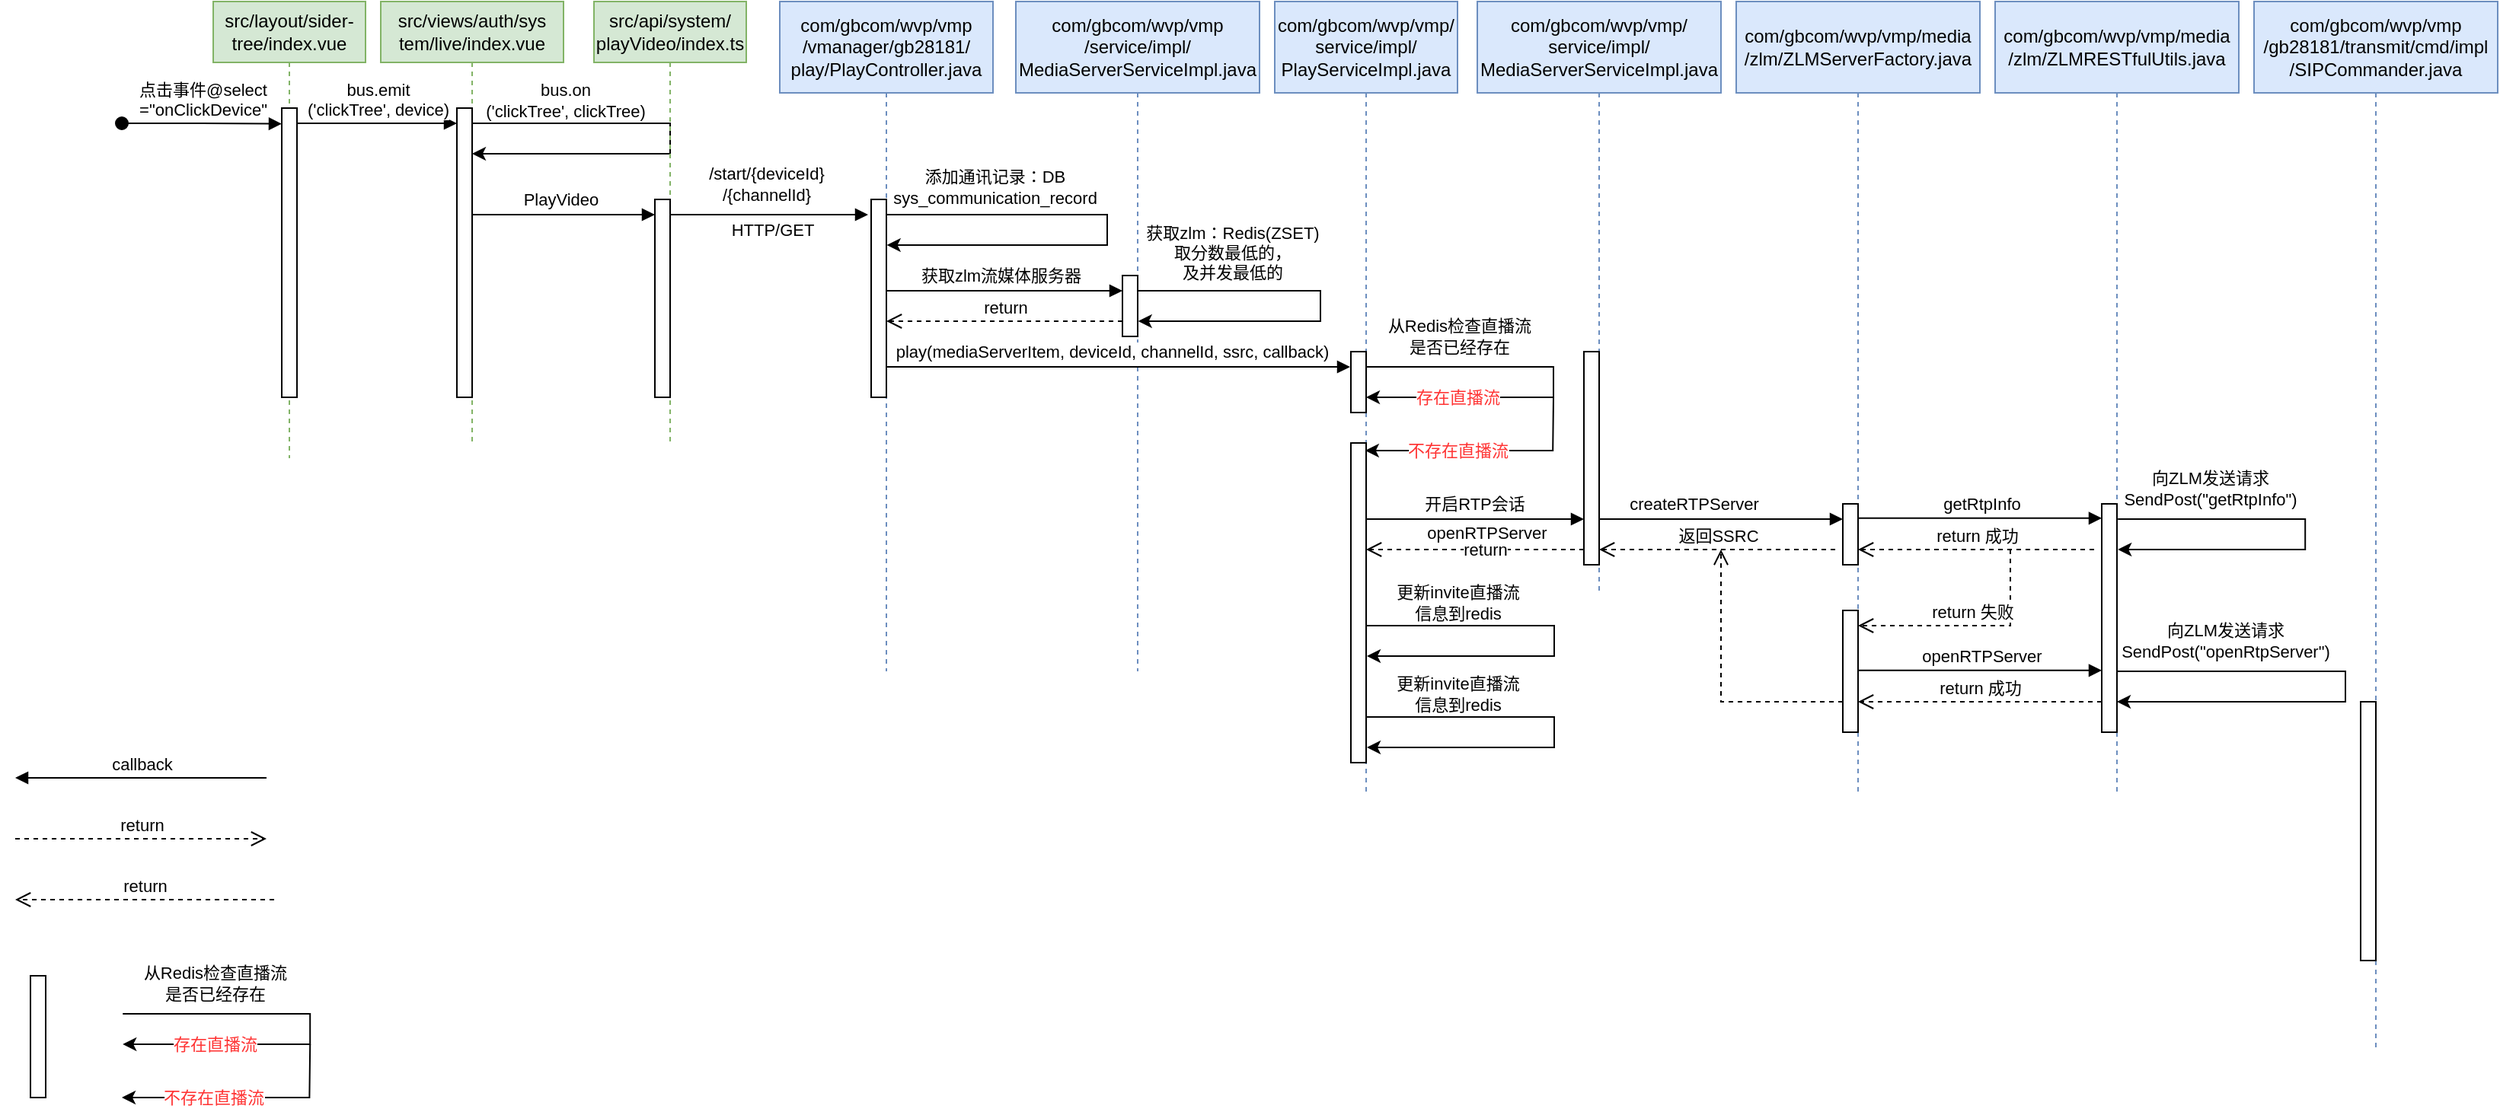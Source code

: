 <mxfile version="26.2.2">
  <diagram name="Page-1" id="2YBvvXClWsGukQMizWep">
    <mxGraphModel dx="2040" dy="708" grid="1" gridSize="10" guides="1" tooltips="1" connect="1" arrows="1" fold="1" page="1" pageScale="1" pageWidth="850" pageHeight="1100" math="0" shadow="0">
      <root>
        <mxCell id="0" />
        <mxCell id="1" parent="0" />
        <mxCell id="aM9ryv3xv72pqoxQDRHE-1" value="src/layout/sider-tree/index.vue" style="shape=umlLifeline;perimeter=lifelinePerimeter;whiteSpace=wrap;html=1;container=0;dropTarget=0;collapsible=0;recursiveResize=0;outlineConnect=0;portConstraint=eastwest;newEdgeStyle={&quot;edgeStyle&quot;:&quot;elbowEdgeStyle&quot;,&quot;elbow&quot;:&quot;vertical&quot;,&quot;curved&quot;:0,&quot;rounded&quot;:0};fillColor=#d5e8d4;strokeColor=#82b366;" parent="1" vertex="1">
          <mxGeometry x="40" y="40" width="100" height="300" as="geometry" />
        </mxCell>
        <mxCell id="aM9ryv3xv72pqoxQDRHE-2" value="" style="html=1;points=[];perimeter=orthogonalPerimeter;outlineConnect=0;targetShapes=umlLifeline;portConstraint=eastwest;newEdgeStyle={&quot;edgeStyle&quot;:&quot;elbowEdgeStyle&quot;,&quot;elbow&quot;:&quot;vertical&quot;,&quot;curved&quot;:0,&quot;rounded&quot;:0};" parent="aM9ryv3xv72pqoxQDRHE-1" vertex="1">
          <mxGeometry x="45" y="70" width="10" height="190" as="geometry" />
        </mxCell>
        <mxCell id="aM9ryv3xv72pqoxQDRHE-3" value="点击事件@select&lt;div&gt;=&lt;span style=&quot;background-color: light-dark(#ffffff, var(--ge-dark-color, #121212)); color: light-dark(rgb(0, 0, 0), rgb(255, 255, 255));&quot;&gt;&quot;onClickDevice&quot;&lt;/span&gt;&lt;/div&gt;" style="html=1;verticalAlign=bottom;startArrow=oval;endArrow=block;startSize=8;edgeStyle=elbowEdgeStyle;elbow=horizontal;curved=0;rounded=0;" parent="aM9ryv3xv72pqoxQDRHE-1" edge="1">
          <mxGeometry relative="1" as="geometry">
            <mxPoint x="-60" y="80" as="sourcePoint" />
            <mxPoint x="45" y="80.333" as="targetPoint" />
          </mxGeometry>
        </mxCell>
        <mxCell id="aM9ryv3xv72pqoxQDRHE-5" value="src/views/auth/sys&lt;div&gt;tem/live/index.vue&lt;/div&gt;" style="shape=umlLifeline;perimeter=lifelinePerimeter;whiteSpace=wrap;html=1;container=0;dropTarget=0;collapsible=0;recursiveResize=0;outlineConnect=0;portConstraint=eastwest;newEdgeStyle={&quot;edgeStyle&quot;:&quot;elbowEdgeStyle&quot;,&quot;elbow&quot;:&quot;vertical&quot;,&quot;curved&quot;:0,&quot;rounded&quot;:0};fillColor=#d5e8d4;strokeColor=#82b366;" parent="1" vertex="1">
          <mxGeometry x="150" y="40" width="120" height="290" as="geometry" />
        </mxCell>
        <mxCell id="aM9ryv3xv72pqoxQDRHE-6" value="" style="html=1;points=[];perimeter=orthogonalPerimeter;outlineConnect=0;targetShapes=umlLifeline;portConstraint=eastwest;newEdgeStyle={&quot;edgeStyle&quot;:&quot;elbowEdgeStyle&quot;,&quot;elbow&quot;:&quot;vertical&quot;,&quot;curved&quot;:0,&quot;rounded&quot;:0};" parent="aM9ryv3xv72pqoxQDRHE-5" vertex="1">
          <mxGeometry x="50" y="70" width="10" height="190" as="geometry" />
        </mxCell>
        <mxCell id="aM9ryv3xv72pqoxQDRHE-7" value="bus.emit&lt;div&gt;(&#39;clickTree&#39;, device)&lt;/div&gt;" style="html=1;verticalAlign=bottom;endArrow=block;edgeStyle=elbowEdgeStyle;elbow=vertical;curved=0;rounded=0;" parent="1" source="aM9ryv3xv72pqoxQDRHE-2" target="aM9ryv3xv72pqoxQDRHE-6" edge="1">
          <mxGeometry relative="1" as="geometry">
            <mxPoint x="195" y="130" as="sourcePoint" />
            <Array as="points">
              <mxPoint x="180" y="120" />
            </Array>
          </mxGeometry>
        </mxCell>
        <mxCell id="aM9ryv3xv72pqoxQDRHE-10" value="return" style="html=1;verticalAlign=bottom;endArrow=open;dashed=1;endSize=8;edgeStyle=elbowEdgeStyle;elbow=vertical;curved=0;rounded=0;" parent="1" edge="1">
          <mxGeometry relative="1" as="geometry">
            <mxPoint x="75" y="590" as="targetPoint" />
            <Array as="points">
              <mxPoint x="-10" y="590" />
            </Array>
            <mxPoint x="-90" y="590" as="sourcePoint" />
          </mxGeometry>
        </mxCell>
        <mxCell id="R_zbJhc2yoxpAAyo3ujn-7" value="callback" style="html=1;verticalAlign=bottom;endArrow=block;edgeStyle=elbowEdgeStyle;elbow=vertical;curved=0;rounded=0;" parent="1" edge="1">
          <mxGeometry relative="1" as="geometry">
            <mxPoint x="75" y="550" as="sourcePoint" />
            <Array as="points">
              <mxPoint y="550" />
            </Array>
            <mxPoint x="-90" y="550" as="targetPoint" />
          </mxGeometry>
        </mxCell>
        <mxCell id="R_zbJhc2yoxpAAyo3ujn-8" value="return" style="html=1;verticalAlign=bottom;endArrow=open;dashed=1;endSize=8;edgeStyle=elbowEdgeStyle;elbow=vertical;curved=0;rounded=0;" parent="1" edge="1">
          <mxGeometry relative="1" as="geometry">
            <mxPoint x="-90" y="630" as="targetPoint" />
            <Array as="points">
              <mxPoint x="5" y="630" />
            </Array>
            <mxPoint x="80" y="630" as="sourcePoint" />
          </mxGeometry>
        </mxCell>
        <mxCell id="aM9ryv3xv72pqoxQDRHE-4" value="" style="html=1;points=[];perimeter=orthogonalPerimeter;outlineConnect=0;targetShapes=umlLifeline;portConstraint=eastwest;newEdgeStyle={&quot;edgeStyle&quot;:&quot;elbowEdgeStyle&quot;,&quot;elbow&quot;:&quot;vertical&quot;,&quot;curved&quot;:0,&quot;rounded&quot;:0};" parent="1" vertex="1">
          <mxGeometry x="-80" y="680" width="10" height="80" as="geometry" />
        </mxCell>
        <mxCell id="R_zbJhc2yoxpAAyo3ujn-10" value="" style="html=1;verticalAlign=bottom;endArrow=block;edgeStyle=elbowEdgeStyle;elbow=vertical;curved=0;rounded=0;" parent="1" target="R_zbJhc2yoxpAAyo3ujn-24" edge="1">
          <mxGeometry relative="1" as="geometry">
            <mxPoint x="210" y="180" as="sourcePoint" />
            <Array as="points">
              <mxPoint x="295" y="180" />
            </Array>
            <mxPoint x="320" y="180" as="targetPoint" />
          </mxGeometry>
        </mxCell>
        <mxCell id="R_zbJhc2yoxpAAyo3ujn-25" value="PlayVideo" style="edgeLabel;html=1;align=center;verticalAlign=middle;resizable=0;points=[];" parent="R_zbJhc2yoxpAAyo3ujn-10" vertex="1" connectable="0">
          <mxGeometry x="-0.033" relative="1" as="geometry">
            <mxPoint y="-10" as="offset" />
          </mxGeometry>
        </mxCell>
        <mxCell id="R_zbJhc2yoxpAAyo3ujn-18" value="" style="endArrow=classic;html=1;rounded=0;" parent="1" target="aM9ryv3xv72pqoxQDRHE-6" edge="1">
          <mxGeometry width="50" height="50" relative="1" as="geometry">
            <mxPoint x="209.667" y="120" as="sourcePoint" />
            <mxPoint x="209.667" y="170" as="targetPoint" />
            <Array as="points">
              <mxPoint x="340" y="120" />
              <mxPoint x="340" y="140" />
            </Array>
          </mxGeometry>
        </mxCell>
        <mxCell id="R_zbJhc2yoxpAAyo3ujn-22" value="&lt;div&gt;bus.on&lt;/div&gt;&lt;div&gt;(&#39;clickTree&#39;, clickTree)&lt;/div&gt;" style="edgeLabel;html=1;align=center;verticalAlign=middle;resizable=0;points=[];" parent="R_zbJhc2yoxpAAyo3ujn-18" vertex="1" connectable="0">
          <mxGeometry x="-0.62" y="1" relative="1" as="geometry">
            <mxPoint x="8" y="-14" as="offset" />
          </mxGeometry>
        </mxCell>
        <mxCell id="R_zbJhc2yoxpAAyo3ujn-23" value="src/api/system/&lt;div&gt;play&lt;span style=&quot;background-color: transparent; color: light-dark(rgb(0, 0, 0), rgb(255, 255, 255));&quot;&gt;Video/index.ts&lt;/span&gt;&lt;/div&gt;" style="shape=umlLifeline;perimeter=lifelinePerimeter;whiteSpace=wrap;html=1;container=0;dropTarget=0;collapsible=0;recursiveResize=0;outlineConnect=0;portConstraint=eastwest;newEdgeStyle={&quot;edgeStyle&quot;:&quot;elbowEdgeStyle&quot;,&quot;elbow&quot;:&quot;vertical&quot;,&quot;curved&quot;:0,&quot;rounded&quot;:0};fillColor=#d5e8d4;strokeColor=#82b366;" parent="1" vertex="1">
          <mxGeometry x="290" y="40" width="100" height="290" as="geometry" />
        </mxCell>
        <mxCell id="R_zbJhc2yoxpAAyo3ujn-24" value="" style="html=1;points=[];perimeter=orthogonalPerimeter;outlineConnect=0;targetShapes=umlLifeline;portConstraint=eastwest;newEdgeStyle={&quot;edgeStyle&quot;:&quot;elbowEdgeStyle&quot;,&quot;elbow&quot;:&quot;vertical&quot;,&quot;curved&quot;:0,&quot;rounded&quot;:0};" parent="R_zbJhc2yoxpAAyo3ujn-23" vertex="1">
          <mxGeometry x="40" y="130" width="10" height="130" as="geometry" />
        </mxCell>
        <mxCell id="R_zbJhc2yoxpAAyo3ujn-26" value="" style="html=1;verticalAlign=bottom;endArrow=block;edgeStyle=elbowEdgeStyle;elbow=vertical;curved=0;rounded=0;" parent="1" source="R_zbJhc2yoxpAAyo3ujn-23" edge="1">
          <mxGeometry relative="1" as="geometry">
            <mxPoint x="360" y="180" as="sourcePoint" />
            <Array as="points">
              <mxPoint x="426" y="180" />
            </Array>
            <mxPoint x="470" y="180" as="targetPoint" />
          </mxGeometry>
        </mxCell>
        <mxCell id="R_zbJhc2yoxpAAyo3ujn-27" value="/start/{deviceId}&lt;div&gt;/{channelId}&lt;/div&gt;" style="edgeLabel;html=1;align=center;verticalAlign=middle;resizable=0;points=[];" parent="R_zbJhc2yoxpAAyo3ujn-26" vertex="1" connectable="0">
          <mxGeometry x="-0.033" relative="1" as="geometry">
            <mxPoint y="-20" as="offset" />
          </mxGeometry>
        </mxCell>
        <mxCell id="R_zbJhc2yoxpAAyo3ujn-28" value="HTTP/GET" style="edgeLabel;html=1;align=center;verticalAlign=middle;resizable=0;points=[];" parent="1" vertex="1" connectable="0">
          <mxGeometry x="407" y="190" as="geometry" />
        </mxCell>
        <mxCell id="R_zbJhc2yoxpAAyo3ujn-32" value="&lt;div&gt;com/gbcom/wvp/vmp&lt;/div&gt;&lt;div&gt;/vmanager/gb28181/&lt;/div&gt;&lt;div&gt;play/PlayController.java&lt;/div&gt;" style="shape=umlLifeline;perimeter=lifelinePerimeter;whiteSpace=wrap;html=1;container=0;dropTarget=0;collapsible=0;recursiveResize=0;outlineConnect=0;portConstraint=eastwest;newEdgeStyle={&quot;edgeStyle&quot;:&quot;elbowEdgeStyle&quot;,&quot;elbow&quot;:&quot;vertical&quot;,&quot;curved&quot;:0,&quot;rounded&quot;:0};fillColor=#dae8fc;strokeColor=#6c8ebf;size=60;" parent="1" vertex="1">
          <mxGeometry x="412" y="40" width="140" height="440" as="geometry" />
        </mxCell>
        <mxCell id="R_zbJhc2yoxpAAyo3ujn-33" value="" style="html=1;points=[];perimeter=orthogonalPerimeter;outlineConnect=0;targetShapes=umlLifeline;portConstraint=eastwest;newEdgeStyle={&quot;edgeStyle&quot;:&quot;elbowEdgeStyle&quot;,&quot;elbow&quot;:&quot;vertical&quot;,&quot;curved&quot;:0,&quot;rounded&quot;:0};" parent="R_zbJhc2yoxpAAyo3ujn-32" vertex="1">
          <mxGeometry x="60" y="130" width="10" height="130" as="geometry" />
        </mxCell>
        <mxCell id="R_zbJhc2yoxpAAyo3ujn-34" value="" style="endArrow=classic;html=1;rounded=0;" parent="1" edge="1">
          <mxGeometry width="50" height="50" relative="1" as="geometry">
            <mxPoint x="481.997" y="180" as="sourcePoint" />
            <mxPoint x="482.33" y="200" as="targetPoint" />
            <Array as="points">
              <mxPoint x="627" y="180" />
              <mxPoint x="627" y="200" />
            </Array>
          </mxGeometry>
        </mxCell>
        <mxCell id="R_zbJhc2yoxpAAyo3ujn-35" value="&lt;div&gt;添加通讯记录：DB&lt;/div&gt;&lt;div&gt;sys_communication_record&lt;/div&gt;" style="edgeLabel;html=1;align=center;verticalAlign=middle;resizable=0;points=[];" parent="R_zbJhc2yoxpAAyo3ujn-34" vertex="1" connectable="0">
          <mxGeometry x="-0.62" y="1" relative="1" as="geometry">
            <mxPoint x="12" y="-17" as="offset" />
          </mxGeometry>
        </mxCell>
        <mxCell id="R_zbJhc2yoxpAAyo3ujn-41" value="&lt;div&gt;com/gbcom/wvp/vmp&lt;/div&gt;&lt;div&gt;/service/impl/&lt;/div&gt;&lt;div&gt;MediaServerServiceImpl.java&lt;/div&gt;" style="shape=umlLifeline;perimeter=lifelinePerimeter;whiteSpace=wrap;html=1;container=0;dropTarget=0;collapsible=0;recursiveResize=0;outlineConnect=0;portConstraint=eastwest;newEdgeStyle={&quot;edgeStyle&quot;:&quot;elbowEdgeStyle&quot;,&quot;elbow&quot;:&quot;vertical&quot;,&quot;curved&quot;:0,&quot;rounded&quot;:0};fillColor=#dae8fc;strokeColor=#6c8ebf;size=60;" parent="1" vertex="1">
          <mxGeometry x="567" y="40" width="160" height="440" as="geometry" />
        </mxCell>
        <mxCell id="R_zbJhc2yoxpAAyo3ujn-42" value="" style="html=1;points=[];perimeter=orthogonalPerimeter;outlineConnect=0;targetShapes=umlLifeline;portConstraint=eastwest;newEdgeStyle={&quot;edgeStyle&quot;:&quot;elbowEdgeStyle&quot;,&quot;elbow&quot;:&quot;vertical&quot;,&quot;curved&quot;:0,&quot;rounded&quot;:0};" parent="R_zbJhc2yoxpAAyo3ujn-41" vertex="1">
          <mxGeometry x="70" y="180" width="10" height="40" as="geometry" />
        </mxCell>
        <mxCell id="R_zbJhc2yoxpAAyo3ujn-43" value="" style="html=1;verticalAlign=bottom;endArrow=block;edgeStyle=elbowEdgeStyle;elbow=vertical;curved=0;rounded=0;" parent="1" source="R_zbJhc2yoxpAAyo3ujn-32" target="R_zbJhc2yoxpAAyo3ujn-42" edge="1">
          <mxGeometry relative="1" as="geometry">
            <mxPoint x="487" y="230" as="sourcePoint" />
            <Array as="points">
              <mxPoint x="557" y="230" />
            </Array>
            <mxPoint x="627" y="230" as="targetPoint" />
          </mxGeometry>
        </mxCell>
        <mxCell id="R_zbJhc2yoxpAAyo3ujn-44" value="获取zlm流媒体服务器" style="edgeLabel;html=1;align=center;verticalAlign=middle;resizable=0;points=[];" parent="R_zbJhc2yoxpAAyo3ujn-43" vertex="1" connectable="0">
          <mxGeometry x="-0.033" relative="1" as="geometry">
            <mxPoint y="-10" as="offset" />
          </mxGeometry>
        </mxCell>
        <mxCell id="R_zbJhc2yoxpAAyo3ujn-45" value="" style="endArrow=classic;html=1;rounded=0;" parent="1" edge="1">
          <mxGeometry width="50" height="50" relative="1" as="geometry">
            <mxPoint x="646.997" y="230" as="sourcePoint" />
            <mxPoint x="647.33" y="250" as="targetPoint" />
            <Array as="points">
              <mxPoint x="767" y="230" />
              <mxPoint x="767" y="250" />
            </Array>
          </mxGeometry>
        </mxCell>
        <mxCell id="R_zbJhc2yoxpAAyo3ujn-46" value="获取zlm：Redis(ZSET)&lt;div&gt;取分数最低的，&lt;/div&gt;&lt;div&gt;及并发最低的&lt;/div&gt;" style="edgeLabel;html=1;align=center;verticalAlign=middle;resizable=0;points=[];" parent="R_zbJhc2yoxpAAyo3ujn-45" vertex="1" connectable="0">
          <mxGeometry x="-0.62" y="1" relative="1" as="geometry">
            <mxPoint x="12" y="-24" as="offset" />
          </mxGeometry>
        </mxCell>
        <mxCell id="R_zbJhc2yoxpAAyo3ujn-47" value="return" style="html=1;verticalAlign=bottom;endArrow=open;dashed=1;endSize=8;edgeStyle=elbowEdgeStyle;elbow=vertical;curved=0;rounded=0;" parent="1" target="R_zbJhc2yoxpAAyo3ujn-32" edge="1">
          <mxGeometry relative="1" as="geometry">
            <mxPoint x="487" y="250" as="targetPoint" />
            <Array as="points">
              <mxPoint x="562" y="250" />
            </Array>
            <mxPoint x="637" y="250" as="sourcePoint" />
          </mxGeometry>
        </mxCell>
        <mxCell id="R_zbJhc2yoxpAAyo3ujn-48" value="com/gbcom/wvp/vmp/&lt;div&gt;service/impl/&lt;/div&gt;&lt;div&gt;PlayServiceImpl.java&lt;/div&gt;" style="shape=umlLifeline;perimeter=lifelinePerimeter;whiteSpace=wrap;html=1;container=0;dropTarget=0;collapsible=0;recursiveResize=0;outlineConnect=0;portConstraint=eastwest;newEdgeStyle={&quot;edgeStyle&quot;:&quot;elbowEdgeStyle&quot;,&quot;elbow&quot;:&quot;vertical&quot;,&quot;curved&quot;:0,&quot;rounded&quot;:0};fillColor=#dae8fc;strokeColor=#6c8ebf;size=60;" parent="1" vertex="1">
          <mxGeometry x="737" y="40" width="120" height="520" as="geometry" />
        </mxCell>
        <mxCell id="R_zbJhc2yoxpAAyo3ujn-49" value="" style="html=1;points=[];perimeter=orthogonalPerimeter;outlineConnect=0;targetShapes=umlLifeline;portConstraint=eastwest;newEdgeStyle={&quot;edgeStyle&quot;:&quot;elbowEdgeStyle&quot;,&quot;elbow&quot;:&quot;vertical&quot;,&quot;curved&quot;:0,&quot;rounded&quot;:0};" parent="R_zbJhc2yoxpAAyo3ujn-48" vertex="1">
          <mxGeometry x="50" y="230" width="10" height="40" as="geometry" />
        </mxCell>
        <mxCell id="r7d6s4RxiGImQ8qlvpcP-11" value="" style="html=1;points=[];perimeter=orthogonalPerimeter;outlineConnect=0;targetShapes=umlLifeline;portConstraint=eastwest;newEdgeStyle={&quot;edgeStyle&quot;:&quot;elbowEdgeStyle&quot;,&quot;elbow&quot;:&quot;vertical&quot;,&quot;curved&quot;:0,&quot;rounded&quot;:0};" parent="R_zbJhc2yoxpAAyo3ujn-48" vertex="1">
          <mxGeometry x="50" y="290" width="10" height="210" as="geometry" />
        </mxCell>
        <mxCell id="R_zbJhc2yoxpAAyo3ujn-50" value="" style="html=1;verticalAlign=bottom;endArrow=block;edgeStyle=elbowEdgeStyle;elbow=vertical;curved=0;rounded=0;" parent="1" edge="1">
          <mxGeometry relative="1" as="geometry">
            <mxPoint x="481.929" y="280" as="sourcePoint" />
            <Array as="points">
              <mxPoint x="702" y="280" />
            </Array>
            <mxPoint x="786.5" y="280" as="targetPoint" />
          </mxGeometry>
        </mxCell>
        <mxCell id="R_zbJhc2yoxpAAyo3ujn-51" value="play(mediaServerItem, deviceId, channelId, ssrc, callback)" style="edgeLabel;html=1;align=center;verticalAlign=middle;resizable=0;points=[];" parent="R_zbJhc2yoxpAAyo3ujn-50" vertex="1" connectable="0">
          <mxGeometry x="-0.033" relative="1" as="geometry">
            <mxPoint y="-10" as="offset" />
          </mxGeometry>
        </mxCell>
        <mxCell id="R_zbJhc2yoxpAAyo3ujn-52" value="" style="endArrow=classic;html=1;rounded=0;" parent="1" source="R_zbJhc2yoxpAAyo3ujn-48" target="R_zbJhc2yoxpAAyo3ujn-48" edge="1">
          <mxGeometry width="50" height="50" relative="1" as="geometry">
            <mxPoint x="799.997" y="280" as="sourcePoint" />
            <mxPoint x="800.33" y="300" as="targetPoint" />
            <Array as="points">
              <mxPoint x="920" y="280" />
              <mxPoint x="920" y="300" />
            </Array>
          </mxGeometry>
        </mxCell>
        <mxCell id="R_zbJhc2yoxpAAyo3ujn-53" value="从Redis检查直播流&lt;div&gt;是否已经&lt;span style=&quot;background-color: light-dark(#ffffff, var(--ge-dark-color, #121212)); color: light-dark(rgb(0, 0, 0), rgb(255, 255, 255));&quot;&gt;存在&lt;/span&gt;&lt;/div&gt;" style="edgeLabel;html=1;align=center;verticalAlign=middle;resizable=0;points=[];" parent="R_zbJhc2yoxpAAyo3ujn-52" vertex="1" connectable="0">
          <mxGeometry x="-0.62" y="1" relative="1" as="geometry">
            <mxPoint x="10" y="-19" as="offset" />
          </mxGeometry>
        </mxCell>
        <mxCell id="r7d6s4RxiGImQ8qlvpcP-4" value="&lt;font style=&quot;color: rgb(255, 51, 51);&quot;&gt;存在直播流&lt;/font&gt;" style="edgeLabel;html=1;align=center;verticalAlign=middle;resizable=0;points=[];" parent="1" vertex="1" connectable="0">
          <mxGeometry x="857" y="300" as="geometry" />
        </mxCell>
        <mxCell id="r7d6s4RxiGImQ8qlvpcP-5" value="" style="html=1;verticalAlign=bottom;endArrow=block;edgeStyle=elbowEdgeStyle;elbow=vertical;curved=0;rounded=0;" parent="1" edge="1">
          <mxGeometry relative="1" as="geometry">
            <mxPoint x="797" y="380" as="sourcePoint" />
            <Array as="points">
              <mxPoint x="883" y="380" />
            </Array>
            <mxPoint x="940" y="380.0" as="targetPoint" />
          </mxGeometry>
        </mxCell>
        <mxCell id="r7d6s4RxiGImQ8qlvpcP-6" value="开启RTP会话" style="edgeLabel;html=1;align=center;verticalAlign=middle;resizable=0;points=[];" parent="r7d6s4RxiGImQ8qlvpcP-5" vertex="1" connectable="0">
          <mxGeometry x="-0.033" relative="1" as="geometry">
            <mxPoint x="2" y="-10" as="offset" />
          </mxGeometry>
        </mxCell>
        <mxCell id="r7d6s4RxiGImQ8qlvpcP-7" value="com/gbcom/wvp/vmp/&lt;div&gt;service/impl/&lt;/div&gt;&lt;div&gt;MediaServerServiceImpl.java&lt;/div&gt;" style="shape=umlLifeline;perimeter=lifelinePerimeter;whiteSpace=wrap;html=1;container=0;dropTarget=0;collapsible=0;recursiveResize=0;outlineConnect=0;portConstraint=eastwest;newEdgeStyle={&quot;edgeStyle&quot;:&quot;elbowEdgeStyle&quot;,&quot;elbow&quot;:&quot;vertical&quot;,&quot;curved&quot;:0,&quot;rounded&quot;:0};fillColor=#dae8fc;strokeColor=#6c8ebf;size=60;" parent="1" vertex="1">
          <mxGeometry x="870" y="40" width="160" height="390" as="geometry" />
        </mxCell>
        <mxCell id="r7d6s4RxiGImQ8qlvpcP-8" value="" style="html=1;points=[];perimeter=orthogonalPerimeter;outlineConnect=0;targetShapes=umlLifeline;portConstraint=eastwest;newEdgeStyle={&quot;edgeStyle&quot;:&quot;elbowEdgeStyle&quot;,&quot;elbow&quot;:&quot;vertical&quot;,&quot;curved&quot;:0,&quot;rounded&quot;:0};" parent="r7d6s4RxiGImQ8qlvpcP-7" vertex="1">
          <mxGeometry x="70" y="230" width="10" height="140" as="geometry" />
        </mxCell>
        <mxCell id="r7d6s4RxiGImQ8qlvpcP-9" value="openRTPServer" style="edgeLabel;html=1;align=center;verticalAlign=middle;resizable=0;points=[];" parent="1" vertex="1" connectable="0">
          <mxGeometry x="889.999" y="380.0" as="geometry">
            <mxPoint x="-14" y="9" as="offset" />
          </mxGeometry>
        </mxCell>
        <mxCell id="r7d6s4RxiGImQ8qlvpcP-12" value="" style="endArrow=classic;html=1;rounded=0;" parent="1" edge="1">
          <mxGeometry width="50" height="50" relative="1" as="geometry">
            <mxPoint x="920" y="300" as="sourcePoint" />
            <mxPoint x="796.4" y="335.0" as="targetPoint" />
            <Array as="points">
              <mxPoint x="919.59" y="335" />
            </Array>
          </mxGeometry>
        </mxCell>
        <mxCell id="r7d6s4RxiGImQ8qlvpcP-14" value="&lt;span style=&quot;color: rgb(255, 51, 51);&quot;&gt;不存在直播流&lt;/span&gt;" style="edgeLabel;html=1;align=center;verticalAlign=middle;resizable=0;points=[];" parent="r7d6s4RxiGImQ8qlvpcP-12" vertex="1" connectable="0">
          <mxGeometry x="0.238" relative="1" as="geometry">
            <mxPoint as="offset" />
          </mxGeometry>
        </mxCell>
        <mxCell id="r7d6s4RxiGImQ8qlvpcP-15" value="com/gbcom/wvp/vmp/media&lt;div&gt;/zlm/ZLMServerFactory.java&lt;/div&gt;" style="shape=umlLifeline;perimeter=lifelinePerimeter;whiteSpace=wrap;html=1;container=0;dropTarget=0;collapsible=0;recursiveResize=0;outlineConnect=0;portConstraint=eastwest;newEdgeStyle={&quot;edgeStyle&quot;:&quot;elbowEdgeStyle&quot;,&quot;elbow&quot;:&quot;vertical&quot;,&quot;curved&quot;:0,&quot;rounded&quot;:0};fillColor=#dae8fc;strokeColor=#6c8ebf;size=60;" parent="1" vertex="1">
          <mxGeometry x="1040" y="40" width="160" height="520" as="geometry" />
        </mxCell>
        <mxCell id="r7d6s4RxiGImQ8qlvpcP-16" value="&lt;span style=&quot;color: rgba(0, 0, 0, 0); font-family: monospace; font-size: 0px; text-align: start;&quot;&gt;%3CmxGraphModel%3E%3Croot%3E%3CmxCell%20id%3D%220%22%2F%3E%3CmxCell%20id%3D%221%22%20parent%3D%220%22%2F%3E%3CmxCell%20id%3D%222%22%20value%3D%22return%20%E6%88%90%E5%8A%9F%22%20style%3D%22html%3D1%3BverticalAlign%3Dbottom%3BendArrow%3Dopen%3Bdashed%3D1%3BendSize%3D8%3BedgeStyle%3DelbowEdgeStyle%3Belbow%3Dvertical%3Bcurved%3D0%3Brounded%3D0%3B%22%20edge%3D%221%22%20parent%3D%221%22%3E%3CmxGeometry%20relative%3D%221%22%20as%3D%22geometry%22%3E%3CmxPoint%20x%3D%221120%22%20y%3D%22400%22%20as%3D%22targetPoint%22%2F%3E%3CArray%20as%3D%22points%22%3E%3CmxPoint%20x%3D%221200%22%20y%3D%22400%22%2F%3E%3CmxPoint%20x%3D%221170%22%20y%3D%22400%22%2F%3E%3CmxPoint%20x%3D%221170%22%20y%3D%22400%22%2F%3E%3C%2FArray%3E%3CmxPoint%20x%3D%221275%22%20y%3D%22400%22%20as%3D%22sourcePoint%22%2F%3E%3C%2FmxGeometry%3E%3C%2FmxCell%3E%3C%2Froot%3E%3C%2FmxGraphModel%3E&lt;/span&gt;" style="html=1;points=[];perimeter=orthogonalPerimeter;outlineConnect=0;targetShapes=umlLifeline;portConstraint=eastwest;newEdgeStyle={&quot;edgeStyle&quot;:&quot;elbowEdgeStyle&quot;,&quot;elbow&quot;:&quot;vertical&quot;,&quot;curved&quot;:0,&quot;rounded&quot;:0};" parent="r7d6s4RxiGImQ8qlvpcP-15" vertex="1">
          <mxGeometry x="70" y="330" width="10" height="40" as="geometry" />
        </mxCell>
        <mxCell id="r7d6s4RxiGImQ8qlvpcP-38" value="&lt;span style=&quot;color: rgba(0, 0, 0, 0); font-family: monospace; font-size: 0px; text-align: start;&quot;&gt;%3CmxGraphModel%3E%3Croot%3E%3CmxCell%20id%3D%220%22%2F%3E%3CmxCell%20id%3D%221%22%20parent%3D%220%22%2F%3E%3CmxCell%20id%3D%222%22%20value%3D%22return%20%E6%88%90%E5%8A%9F%22%20style%3D%22html%3D1%3BverticalAlign%3Dbottom%3BendArrow%3Dopen%3Bdashed%3D1%3BendSize%3D8%3BedgeStyle%3DelbowEdgeStyle%3Belbow%3Dvertical%3Bcurved%3D0%3Brounded%3D0%3B%22%20edge%3D%221%22%20parent%3D%221%22%3E%3CmxGeometry%20relative%3D%221%22%20as%3D%22geometry%22%3E%3CmxPoint%20x%3D%221120%22%20y%3D%22400%22%20as%3D%22targetPoint%22%2F%3E%3CArray%20as%3D%22points%22%3E%3CmxPoint%20x%3D%221200%22%20y%3D%22400%22%2F%3E%3CmxPoint%20x%3D%221170%22%20y%3D%22400%22%2F%3E%3CmxPoint%20x%3D%221170%22%20y%3D%22400%22%2F%3E%3C%2FArray%3E%3CmxPoint%20x%3D%221275%22%20y%3D%22400%22%20as%3D%22sourcePoint%22%2F%3E%3C%2FmxGeometry%3E%3C%2FmxCell%3E%3C%2Froot%3E%3C%2FmxGraphModel%3E&lt;/span&gt;" style="html=1;points=[];perimeter=orthogonalPerimeter;outlineConnect=0;targetShapes=umlLifeline;portConstraint=eastwest;newEdgeStyle={&quot;edgeStyle&quot;:&quot;elbowEdgeStyle&quot;,&quot;elbow&quot;:&quot;vertical&quot;,&quot;curved&quot;:0,&quot;rounded&quot;:0};" parent="r7d6s4RxiGImQ8qlvpcP-15" vertex="1">
          <mxGeometry x="70" y="400" width="10" height="80" as="geometry" />
        </mxCell>
        <mxCell id="r7d6s4RxiGImQ8qlvpcP-17" value="" style="html=1;verticalAlign=bottom;endArrow=block;edgeStyle=elbowEdgeStyle;elbow=vertical;curved=0;rounded=0;exitX=1;exitY=0.524;exitDx=0;exitDy=0;exitPerimeter=0;" parent="1" source="r7d6s4RxiGImQ8qlvpcP-8" target="r7d6s4RxiGImQ8qlvpcP-16" edge="1">
          <mxGeometry relative="1" as="geometry">
            <mxPoint x="960" y="380" as="sourcePoint" />
            <Array as="points">
              <mxPoint x="1046" y="380" />
            </Array>
            <mxPoint x="1103" y="380.0" as="targetPoint" />
          </mxGeometry>
        </mxCell>
        <mxCell id="r7d6s4RxiGImQ8qlvpcP-18" value="createRTPServer" style="edgeLabel;html=1;align=center;verticalAlign=middle;resizable=0;points=[];" parent="r7d6s4RxiGImQ8qlvpcP-17" vertex="1" connectable="0">
          <mxGeometry x="-0.033" relative="1" as="geometry">
            <mxPoint x="3" y="-10" as="offset" />
          </mxGeometry>
        </mxCell>
        <mxCell id="r7d6s4RxiGImQ8qlvpcP-21" value="com/gbcom/wvp/vmp/media&lt;div&gt;/zlm/ZLMRESTfulUtils.java&lt;/div&gt;" style="shape=umlLifeline;perimeter=lifelinePerimeter;whiteSpace=wrap;html=1;container=0;dropTarget=0;collapsible=0;recursiveResize=0;outlineConnect=0;portConstraint=eastwest;newEdgeStyle={&quot;edgeStyle&quot;:&quot;elbowEdgeStyle&quot;,&quot;elbow&quot;:&quot;vertical&quot;,&quot;curved&quot;:0,&quot;rounded&quot;:0};fillColor=#dae8fc;strokeColor=#6c8ebf;size=60;" parent="1" vertex="1">
          <mxGeometry x="1210" y="40" width="160" height="520" as="geometry" />
        </mxCell>
        <mxCell id="r7d6s4RxiGImQ8qlvpcP-22" value="" style="html=1;points=[];perimeter=orthogonalPerimeter;outlineConnect=0;targetShapes=umlLifeline;portConstraint=eastwest;newEdgeStyle={&quot;edgeStyle&quot;:&quot;elbowEdgeStyle&quot;,&quot;elbow&quot;:&quot;vertical&quot;,&quot;curved&quot;:0,&quot;rounded&quot;:0};" parent="r7d6s4RxiGImQ8qlvpcP-21" vertex="1">
          <mxGeometry x="70" y="330" width="10" height="150" as="geometry" />
        </mxCell>
        <mxCell id="r7d6s4RxiGImQ8qlvpcP-23" value="" style="html=1;verticalAlign=bottom;endArrow=block;edgeStyle=elbowEdgeStyle;elbow=vertical;curved=0;rounded=0;exitX=1;exitY=0.524;exitDx=0;exitDy=0;exitPerimeter=0;" parent="1" edge="1">
          <mxGeometry relative="1" as="geometry">
            <mxPoint x="1120" y="379.43" as="sourcePoint" />
            <Array as="points">
              <mxPoint x="1216" y="379.43" />
            </Array>
            <mxPoint x="1280" y="379.43" as="targetPoint" />
          </mxGeometry>
        </mxCell>
        <mxCell id="r7d6s4RxiGImQ8qlvpcP-24" value="getRtpInfo" style="edgeLabel;html=1;align=center;verticalAlign=middle;resizable=0;points=[];" parent="r7d6s4RxiGImQ8qlvpcP-23" vertex="1" connectable="0">
          <mxGeometry x="-0.033" relative="1" as="geometry">
            <mxPoint x="3" y="-10" as="offset" />
          </mxGeometry>
        </mxCell>
        <mxCell id="r7d6s4RxiGImQ8qlvpcP-27" value="" style="endArrow=classic;html=1;rounded=0;" parent="1" edge="1">
          <mxGeometry width="50" height="50" relative="1" as="geometry">
            <mxPoint x="1290.6" y="380" as="sourcePoint" />
            <mxPoint x="1290.6" y="400" as="targetPoint" />
            <Array as="points">
              <mxPoint x="1413.6" y="380" />
              <mxPoint x="1413.6" y="400" />
            </Array>
          </mxGeometry>
        </mxCell>
        <mxCell id="r7d6s4RxiGImQ8qlvpcP-28" value="向ZLM发送请求&lt;div&gt;SendPost(&lt;span style=&quot;background-color: light-dark(#ffffff, var(--ge-dark-color, #121212)); color: light-dark(rgb(0, 0, 0), rgb(255, 255, 255));&quot;&gt;&quot;getRtpInfo&quot;)&lt;/span&gt;&lt;/div&gt;" style="edgeLabel;html=1;align=center;verticalAlign=middle;resizable=0;points=[];" parent="r7d6s4RxiGImQ8qlvpcP-27" vertex="1" connectable="0">
          <mxGeometry x="-0.62" y="1" relative="1" as="geometry">
            <mxPoint x="10" y="-19" as="offset" />
          </mxGeometry>
        </mxCell>
        <mxCell id="r7d6s4RxiGImQ8qlvpcP-32" value="return 成功" style="html=1;verticalAlign=bottom;endArrow=open;dashed=1;endSize=8;edgeStyle=elbowEdgeStyle;elbow=vertical;curved=0;rounded=0;" parent="1" edge="1">
          <mxGeometry relative="1" as="geometry">
            <mxPoint x="1120" y="400" as="targetPoint" />
            <Array as="points">
              <mxPoint x="1200" y="400" />
              <mxPoint x="1170" y="400" />
              <mxPoint x="1170" y="400" />
            </Array>
            <mxPoint x="1275" y="400" as="sourcePoint" />
          </mxGeometry>
        </mxCell>
        <mxCell id="r7d6s4RxiGImQ8qlvpcP-36" value="return 失败" style="html=1;verticalAlign=bottom;endArrow=open;dashed=1;endSize=8;edgeStyle=elbowEdgeStyle;elbow=vertical;curved=0;rounded=0;" parent="1" target="r7d6s4RxiGImQ8qlvpcP-15" edge="1">
          <mxGeometry relative="1" as="geometry">
            <mxPoint x="1130" y="410" as="targetPoint" />
            <Array as="points">
              <mxPoint x="1250" y="450" />
              <mxPoint x="1180" y="410" />
              <mxPoint x="1180" y="410" />
            </Array>
            <mxPoint x="1220" y="400" as="sourcePoint" />
          </mxGeometry>
        </mxCell>
        <mxCell id="r7d6s4RxiGImQ8qlvpcP-37" value="返回SSRC" style="html=1;verticalAlign=bottom;endArrow=open;dashed=1;endSize=8;edgeStyle=elbowEdgeStyle;elbow=vertical;curved=0;rounded=0;" parent="1" edge="1">
          <mxGeometry relative="1" as="geometry">
            <mxPoint x="950" y="400" as="targetPoint" />
            <Array as="points">
              <mxPoint x="1030" y="400" />
              <mxPoint x="1000" y="400" />
              <mxPoint x="1000" y="400" />
            </Array>
            <mxPoint x="1105" y="400" as="sourcePoint" />
          </mxGeometry>
        </mxCell>
        <mxCell id="r7d6s4RxiGImQ8qlvpcP-39" value="" style="html=1;verticalAlign=bottom;endArrow=block;edgeStyle=elbowEdgeStyle;elbow=vertical;curved=0;rounded=0;exitX=1;exitY=0.524;exitDx=0;exitDy=0;exitPerimeter=0;" parent="1" edge="1">
          <mxGeometry relative="1" as="geometry">
            <mxPoint x="1120" y="479.43" as="sourcePoint" />
            <Array as="points">
              <mxPoint x="1216" y="479.43" />
            </Array>
            <mxPoint x="1280" y="479.43" as="targetPoint" />
          </mxGeometry>
        </mxCell>
        <mxCell id="r7d6s4RxiGImQ8qlvpcP-40" value="openRTPServer" style="edgeLabel;html=1;align=center;verticalAlign=middle;resizable=0;points=[];" parent="r7d6s4RxiGImQ8qlvpcP-39" vertex="1" connectable="0">
          <mxGeometry x="-0.033" relative="1" as="geometry">
            <mxPoint x="3" y="-10" as="offset" />
          </mxGeometry>
        </mxCell>
        <mxCell id="r7d6s4RxiGImQ8qlvpcP-41" value="" style="endArrow=classic;html=1;rounded=0;" parent="1" edge="1">
          <mxGeometry width="50" height="50" relative="1" as="geometry">
            <mxPoint x="1290" y="480" as="sourcePoint" />
            <mxPoint x="1290" y="500" as="targetPoint" />
            <Array as="points">
              <mxPoint x="1440" y="480" />
              <mxPoint x="1440" y="500" />
            </Array>
          </mxGeometry>
        </mxCell>
        <mxCell id="r7d6s4RxiGImQ8qlvpcP-42" value="向ZLM发送请求&lt;div&gt;SendPost(&quot;openRtpServer&quot;)&lt;/div&gt;" style="edgeLabel;html=1;align=center;verticalAlign=middle;resizable=0;points=[];" parent="r7d6s4RxiGImQ8qlvpcP-41" vertex="1" connectable="0">
          <mxGeometry x="-0.62" y="1" relative="1" as="geometry">
            <mxPoint x="10" y="-19" as="offset" />
          </mxGeometry>
        </mxCell>
        <mxCell id="r7d6s4RxiGImQ8qlvpcP-43" value="return 成功" style="html=1;verticalAlign=bottom;endArrow=open;dashed=1;endSize=8;edgeStyle=elbowEdgeStyle;elbow=vertical;curved=0;rounded=0;" parent="1" source="r7d6s4RxiGImQ8qlvpcP-22" edge="1">
          <mxGeometry relative="1" as="geometry">
            <mxPoint x="1120" y="500" as="targetPoint" />
            <Array as="points">
              <mxPoint x="1200" y="500" />
              <mxPoint x="1170" y="500" />
              <mxPoint x="1170" y="500" />
            </Array>
            <mxPoint x="1275" y="500" as="sourcePoint" />
          </mxGeometry>
        </mxCell>
        <mxCell id="r7d6s4RxiGImQ8qlvpcP-55" value="" style="html=1;verticalAlign=bottom;endArrow=open;dashed=1;endSize=8;edgeStyle=elbowEdgeStyle;elbow=vertical;curved=0;rounded=0;" parent="1" target="r7d6s4RxiGImQ8qlvpcP-11" edge="1">
          <mxGeometry relative="1" as="geometry">
            <mxPoint x="800" y="400" as="targetPoint" />
            <Array as="points">
              <mxPoint x="870" y="400" />
              <mxPoint x="840" y="400" />
              <mxPoint x="840" y="400" />
            </Array>
            <mxPoint x="940" y="400" as="sourcePoint" />
          </mxGeometry>
        </mxCell>
        <mxCell id="r7d6s4RxiGImQ8qlvpcP-56" value="return" style="edgeLabel;html=1;align=center;verticalAlign=middle;resizable=0;points=[];" parent="r7d6s4RxiGImQ8qlvpcP-55" vertex="1" connectable="0">
          <mxGeometry x="-0.089" relative="1" as="geometry">
            <mxPoint as="offset" />
          </mxGeometry>
        </mxCell>
        <mxCell id="r7d6s4RxiGImQ8qlvpcP-57" value="" style="html=1;verticalAlign=bottom;endArrow=open;dashed=1;endSize=8;edgeStyle=elbowEdgeStyle;elbow=vertical;curved=0;rounded=0;" parent="1" source="r7d6s4RxiGImQ8qlvpcP-38" edge="1">
          <mxGeometry relative="1" as="geometry">
            <mxPoint x="1030" y="400" as="targetPoint" />
            <Array as="points">
              <mxPoint x="1030" y="500" />
              <mxPoint x="1000" y="500" />
              <mxPoint x="1000" y="500" />
            </Array>
            <mxPoint x="1105" y="500" as="sourcePoint" />
          </mxGeometry>
        </mxCell>
        <mxCell id="r7d6s4RxiGImQ8qlvpcP-63" value="" style="endArrow=classic;html=1;rounded=0;" parent="1" edge="1">
          <mxGeometry width="50" height="50" relative="1" as="geometry">
            <mxPoint x="-19.4" y="705" as="sourcePoint" />
            <mxPoint x="-19.4" y="725" as="targetPoint" />
            <Array as="points">
              <mxPoint x="103.6" y="705" />
              <mxPoint x="103.6" y="725" />
            </Array>
          </mxGeometry>
        </mxCell>
        <mxCell id="r7d6s4RxiGImQ8qlvpcP-64" value="从Redis检查直播流&lt;div&gt;是否已经&lt;span style=&quot;background-color: light-dark(#ffffff, var(--ge-dark-color, #121212)); color: light-dark(rgb(0, 0, 0), rgb(255, 255, 255));&quot;&gt;存在&lt;/span&gt;&lt;/div&gt;" style="edgeLabel;html=1;align=center;verticalAlign=middle;resizable=0;points=[];" parent="r7d6s4RxiGImQ8qlvpcP-63" vertex="1" connectable="0">
          <mxGeometry x="-0.62" y="1" relative="1" as="geometry">
            <mxPoint x="10" y="-19" as="offset" />
          </mxGeometry>
        </mxCell>
        <mxCell id="r7d6s4RxiGImQ8qlvpcP-65" value="&lt;font style=&quot;color: rgb(255, 51, 51);&quot;&gt;存在直播流&lt;/font&gt;" style="edgeLabel;html=1;align=center;verticalAlign=middle;resizable=0;points=[];" parent="1" vertex="1" connectable="0">
          <mxGeometry x="40.6" y="725" as="geometry" />
        </mxCell>
        <mxCell id="r7d6s4RxiGImQ8qlvpcP-66" value="" style="endArrow=classic;html=1;rounded=0;" parent="1" edge="1">
          <mxGeometry width="50" height="50" relative="1" as="geometry">
            <mxPoint x="103.6" y="725" as="sourcePoint" />
            <mxPoint x="-20.0" y="760.0" as="targetPoint" />
            <Array as="points">
              <mxPoint x="103.19" y="760" />
            </Array>
          </mxGeometry>
        </mxCell>
        <mxCell id="r7d6s4RxiGImQ8qlvpcP-67" value="&lt;span style=&quot;color: rgb(255, 51, 51);&quot;&gt;不存在直播流&lt;/span&gt;" style="edgeLabel;html=1;align=center;verticalAlign=middle;resizable=0;points=[];" parent="r7d6s4RxiGImQ8qlvpcP-66" vertex="1" connectable="0">
          <mxGeometry x="0.238" relative="1" as="geometry">
            <mxPoint as="offset" />
          </mxGeometry>
        </mxCell>
        <mxCell id="r7d6s4RxiGImQ8qlvpcP-68" value="" style="endArrow=classic;html=1;rounded=0;" parent="1" edge="1">
          <mxGeometry width="50" height="50" relative="1" as="geometry">
            <mxPoint x="797.5" y="450" as="sourcePoint" />
            <mxPoint x="797.5" y="470" as="targetPoint" />
            <Array as="points">
              <mxPoint x="920.5" y="450" />
              <mxPoint x="920.5" y="470" />
            </Array>
          </mxGeometry>
        </mxCell>
        <mxCell id="r7d6s4RxiGImQ8qlvpcP-69" value="更新invite直播流&lt;div&gt;信息到redis&lt;/div&gt;" style="edgeLabel;html=1;align=center;verticalAlign=middle;resizable=0;points=[];" parent="r7d6s4RxiGImQ8qlvpcP-68" vertex="1" connectable="0">
          <mxGeometry x="-0.62" y="1" relative="1" as="geometry">
            <mxPoint x="9" y="-14" as="offset" />
          </mxGeometry>
        </mxCell>
        <mxCell id="r7d6s4RxiGImQ8qlvpcP-70" value="" style="endArrow=classic;html=1;rounded=0;" parent="1" edge="1">
          <mxGeometry width="50" height="50" relative="1" as="geometry">
            <mxPoint x="797.5" y="510" as="sourcePoint" />
            <mxPoint x="797.5" y="530" as="targetPoint" />
            <Array as="points">
              <mxPoint x="920.5" y="510" />
              <mxPoint x="920.5" y="530" />
            </Array>
          </mxGeometry>
        </mxCell>
        <mxCell id="r7d6s4RxiGImQ8qlvpcP-71" value="更新invite直播流&lt;div&gt;信息到redis&lt;/div&gt;" style="edgeLabel;html=1;align=center;verticalAlign=middle;resizable=0;points=[];" parent="r7d6s4RxiGImQ8qlvpcP-70" vertex="1" connectable="0">
          <mxGeometry x="-0.62" y="1" relative="1" as="geometry">
            <mxPoint x="9" y="-14" as="offset" />
          </mxGeometry>
        </mxCell>
        <mxCell id="r7d6s4RxiGImQ8qlvpcP-72" value="com/gbcom/wvp/vmp&lt;div&gt;/gb28181/transmit/cmd/impl&lt;/div&gt;&lt;div&gt;/SIPCommander.java&lt;/div&gt;" style="shape=umlLifeline;perimeter=lifelinePerimeter;whiteSpace=wrap;html=1;container=0;dropTarget=0;collapsible=0;recursiveResize=0;outlineConnect=0;portConstraint=eastwest;newEdgeStyle={&quot;edgeStyle&quot;:&quot;elbowEdgeStyle&quot;,&quot;elbow&quot;:&quot;vertical&quot;,&quot;curved&quot;:0,&quot;rounded&quot;:0};fillColor=#dae8fc;strokeColor=#6c8ebf;size=60;" parent="1" vertex="1">
          <mxGeometry x="1380" y="40" width="160" height="690" as="geometry" />
        </mxCell>
        <mxCell id="r7d6s4RxiGImQ8qlvpcP-73" value="" style="html=1;points=[];perimeter=orthogonalPerimeter;outlineConnect=0;targetShapes=umlLifeline;portConstraint=eastwest;newEdgeStyle={&quot;edgeStyle&quot;:&quot;elbowEdgeStyle&quot;,&quot;elbow&quot;:&quot;vertical&quot;,&quot;curved&quot;:0,&quot;rounded&quot;:0};" parent="r7d6s4RxiGImQ8qlvpcP-72" vertex="1">
          <mxGeometry x="70" y="460" width="10" height="170" as="geometry" />
        </mxCell>
      </root>
    </mxGraphModel>
  </diagram>
</mxfile>
